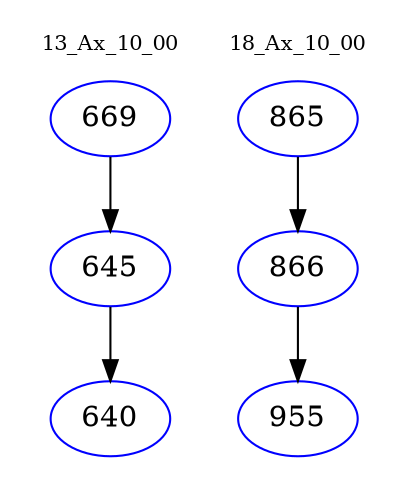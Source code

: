 digraph{
subgraph cluster_0 {
color = white
label = "13_Ax_10_00";
fontsize=10;
T0_669 [label="669", color="blue"]
T0_669 -> T0_645 [color="black"]
T0_645 [label="645", color="blue"]
T0_645 -> T0_640 [color="black"]
T0_640 [label="640", color="blue"]
}
subgraph cluster_1 {
color = white
label = "18_Ax_10_00";
fontsize=10;
T1_865 [label="865", color="blue"]
T1_865 -> T1_866 [color="black"]
T1_866 [label="866", color="blue"]
T1_866 -> T1_955 [color="black"]
T1_955 [label="955", color="blue"]
}
}
